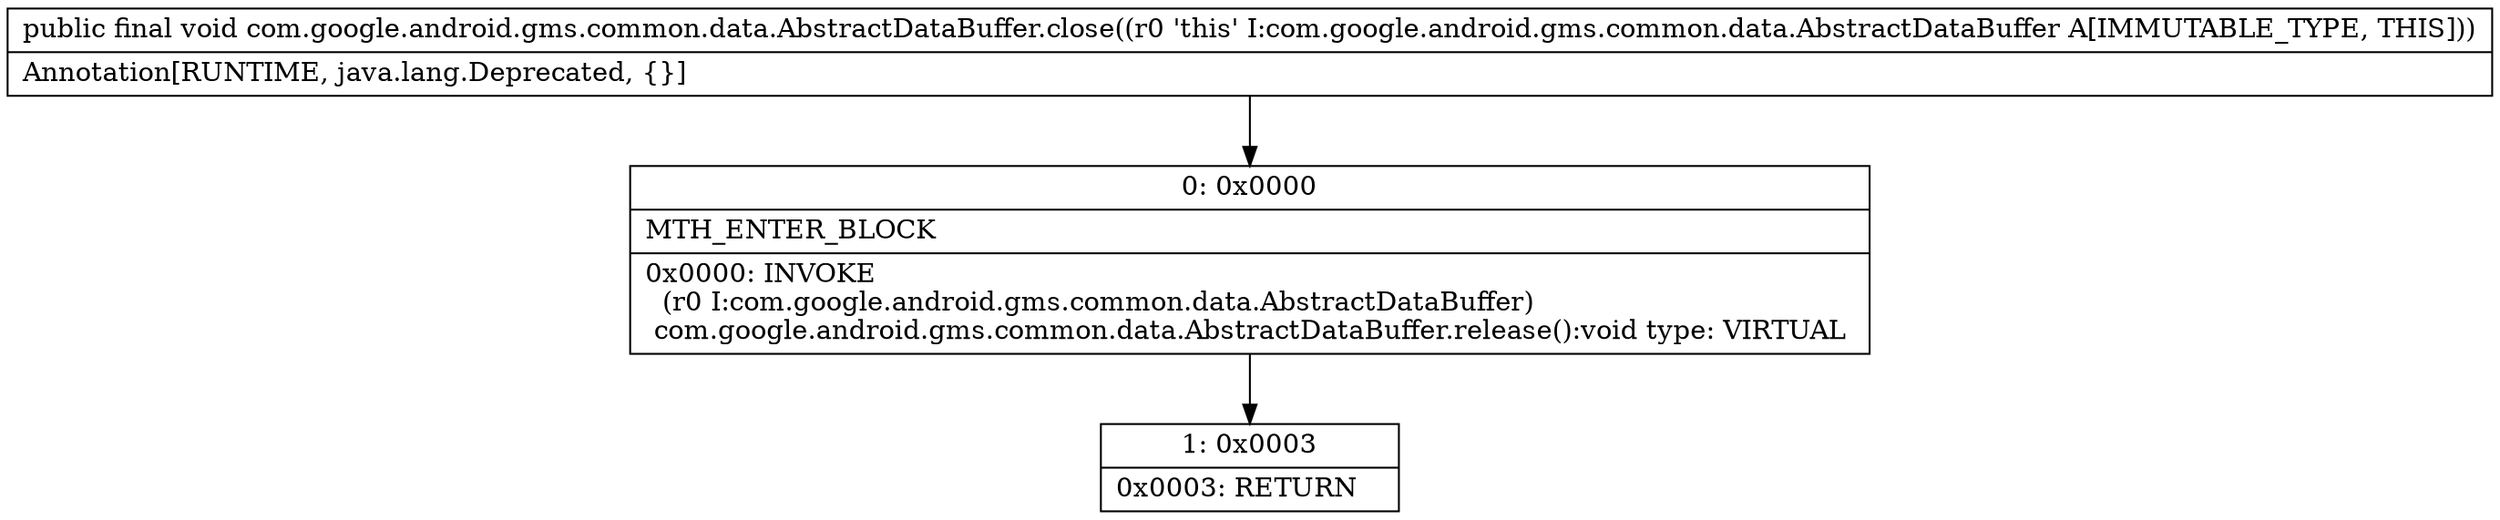 digraph "CFG forcom.google.android.gms.common.data.AbstractDataBuffer.close()V" {
Node_0 [shape=record,label="{0\:\ 0x0000|MTH_ENTER_BLOCK\l|0x0000: INVOKE  \l  (r0 I:com.google.android.gms.common.data.AbstractDataBuffer)\l com.google.android.gms.common.data.AbstractDataBuffer.release():void type: VIRTUAL \l}"];
Node_1 [shape=record,label="{1\:\ 0x0003|0x0003: RETURN   \l}"];
MethodNode[shape=record,label="{public final void com.google.android.gms.common.data.AbstractDataBuffer.close((r0 'this' I:com.google.android.gms.common.data.AbstractDataBuffer A[IMMUTABLE_TYPE, THIS]))  | Annotation[RUNTIME, java.lang.Deprecated, \{\}]\l}"];
MethodNode -> Node_0;
Node_0 -> Node_1;
}

